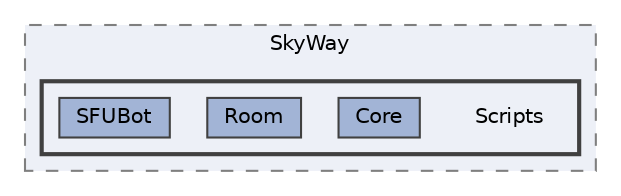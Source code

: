 digraph "SkyWayUnitySDK/Assets/SkyWay/Scripts"
{
 // LATEX_PDF_SIZE
  bgcolor="transparent";
  edge [fontname=Helvetica,fontsize=10,labelfontname=Helvetica,labelfontsize=10];
  node [fontname=Helvetica,fontsize=10,shape=box,height=0.2,width=0.4];
  compound=true
  subgraph clusterdir_468c88a677e9757fc034cbfd53c4d591 {
    graph [ bgcolor="#edf0f7", pencolor="grey50", label="SkyWay", fontname=Helvetica,fontsize=10 style="filled,dashed", URL="dir_468c88a677e9757fc034cbfd53c4d591.html",tooltip=""]
  subgraph clusterdir_7108a168e9a71f3fc8e653c2cf71d4ca {
    graph [ bgcolor="#edf0f7", pencolor="grey25", label="", fontname=Helvetica,fontsize=10 style="filled,bold", URL="dir_7108a168e9a71f3fc8e653c2cf71d4ca.html",tooltip=""]
    dir_7108a168e9a71f3fc8e653c2cf71d4ca [shape=plaintext, label="Scripts"];
  dir_9b7e49d587811fb716b86a1fdd3fc99e [label="Core", fillcolor="#a2b4d6", color="grey25", style="filled", URL="dir_9b7e49d587811fb716b86a1fdd3fc99e.html",tooltip=""];
  dir_9c1029dcb6d8df0583e75ca007776c2e [label="Room", fillcolor="#a2b4d6", color="grey25", style="filled", URL="dir_9c1029dcb6d8df0583e75ca007776c2e.html",tooltip=""];
  dir_96d10673882ce54d27d82486e7538d2c [label="SFUBot", fillcolor="#a2b4d6", color="grey25", style="filled", URL="dir_96d10673882ce54d27d82486e7538d2c.html",tooltip=""];
  }
  }
}
